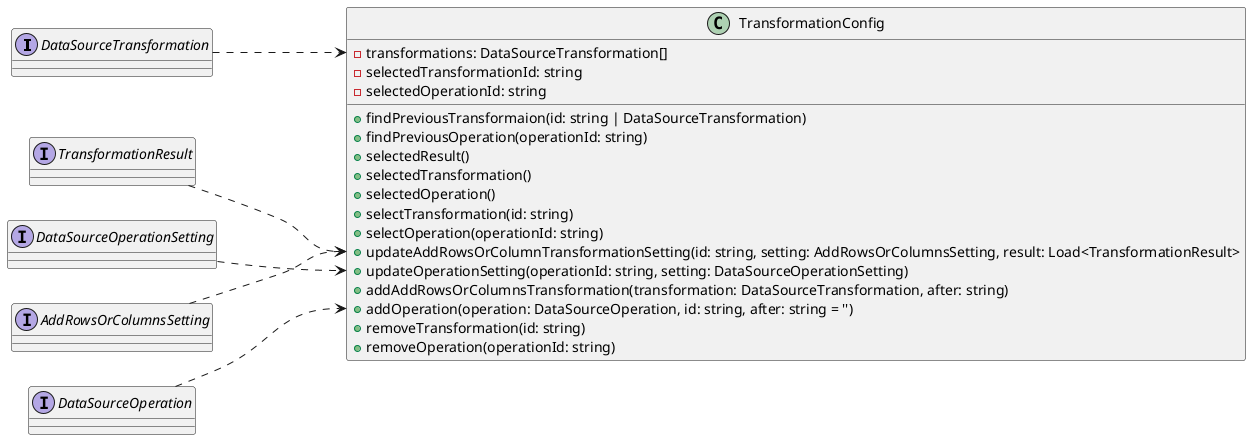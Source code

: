 @startuml transformation-config
left to right direction

interface DataSourceTransformation {

}
interface DataSourceOperation {

}

interface AddRowsOrColumnsSetting {

}

interface DataSourceOperationSetting {

}

interface TransformationResult {

}

class TransformationConfig {
    -transformations: DataSourceTransformation[]
    -selectedTransformationId: string
    -selectedOperationId: string

    +findPreviousTransformaion(id: string | DataSourceTransformation)
    +findPreviousOperation(operationId: string)
    +selectedResult()
    +selectedTransformation()
    +selectedOperation()
    +selectTransformation(id: string)
    +selectOperation(operationId: string)
    +updateAddRowsOrColumnTransformationSetting(id: string, setting: AddRowsOrColumnsSetting, result: Load<TransformationResult>
    +updateOperationSetting(operationId: string, setting: DataSourceOperationSetting)
    +addAddRowsOrColumnsTransformation(transformation: DataSourceTransformation, after: string)
    +addOperation(operation: DataSourceOperation, id: string, after: string = '')
    +removeTransformation(id: string)
    +removeOperation(operationId: string)
}
DataSourceTransformation ..-> TransformationConfig::transformations
TransformationResult ..-> TransformationConfig::updateAddRowsOrColumnTransformationSetting
DataSourceOperationSetting ..-> TransformationConfig::updateOperationSetting
AddRowsOrColumnsSetting ..-> TransformationConfig::updateAddRowsOrColumnTransformationSetting
DataSourceOperation ..-> TransformationConfig::addOperation

@enduml